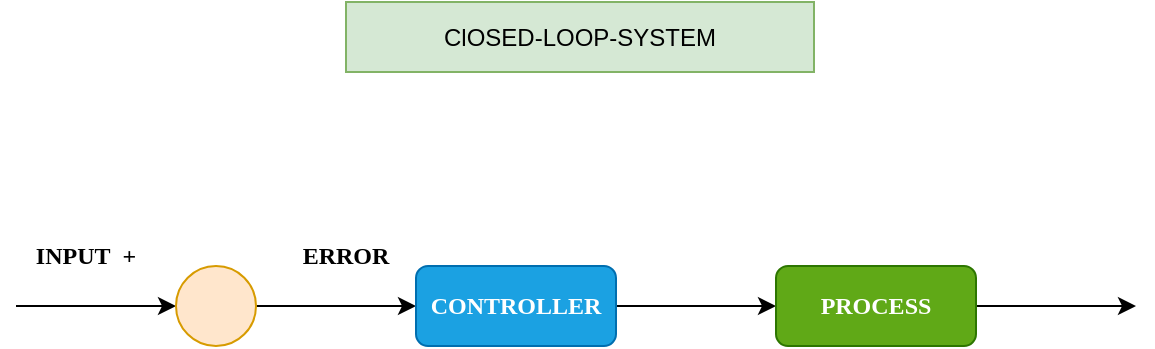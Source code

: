 <mxfile version="20.8.5" type="github">
  <diagram id="C5RBs43oDa-KdzZeNtuy" name="Page-1">
    <mxGraphModel dx="1064" dy="1716" grid="1" gridSize="10" guides="1" tooltips="1" connect="1" arrows="1" fold="1" page="1" pageScale="1" pageWidth="827" pageHeight="1169" math="0" shadow="0">
      <root>
        <mxCell id="WIyWlLk6GJQsqaUBKTNV-0" />
        <mxCell id="WIyWlLk6GJQsqaUBKTNV-1" parent="WIyWlLk6GJQsqaUBKTNV-0" />
        <mxCell id="mh1vXI5inr4Wv4df_WpW-0" value="ClOSED-LOOP-SYSTEM" style="rounded=0;whiteSpace=wrap;html=1;fillColor=#d5e8d4;strokeColor=#82b366;" vertex="1" parent="WIyWlLk6GJQsqaUBKTNV-1">
          <mxGeometry x="325" y="-52" width="234" height="35" as="geometry" />
        </mxCell>
        <mxCell id="mh1vXI5inr4Wv4df_WpW-1" value="" style="endArrow=classic;html=1;rounded=0;exitX=1;exitY=0.5;exitDx=0;exitDy=0;entryX=0;entryY=0.5;entryDx=0;entryDy=0;" edge="1" parent="WIyWlLk6GJQsqaUBKTNV-1" target="mh1vXI5inr4Wv4df_WpW-4">
          <mxGeometry width="50" height="50" relative="1" as="geometry">
            <mxPoint x="160" y="100" as="sourcePoint" />
            <mxPoint x="240" y="100" as="targetPoint" />
          </mxGeometry>
        </mxCell>
        <mxCell id="mh1vXI5inr4Wv4df_WpW-3" value="INPUT&amp;nbsp; +" style="text;html=1;strokeColor=none;fillColor=none;align=center;verticalAlign=middle;whiteSpace=wrap;rounded=0;fontFamily=Comic Sans MS;fontStyle=1" vertex="1" parent="WIyWlLk6GJQsqaUBKTNV-1">
          <mxGeometry x="160" y="60" width="70" height="30" as="geometry" />
        </mxCell>
        <mxCell id="mh1vXI5inr4Wv4df_WpW-8" style="edgeStyle=orthogonalEdgeStyle;rounded=0;orthogonalLoop=1;jettySize=auto;html=1;exitX=1;exitY=0.5;exitDx=0;exitDy=0;fontFamily=Comic Sans MS;" edge="1" parent="WIyWlLk6GJQsqaUBKTNV-1" source="mh1vXI5inr4Wv4df_WpW-4">
          <mxGeometry relative="1" as="geometry">
            <mxPoint x="360" y="100" as="targetPoint" />
          </mxGeometry>
        </mxCell>
        <mxCell id="mh1vXI5inr4Wv4df_WpW-4" value="" style="ellipse;whiteSpace=wrap;html=1;aspect=fixed;fontFamily=Comic Sans MS;fillColor=#ffe6cc;strokeColor=#d79b00;" vertex="1" parent="WIyWlLk6GJQsqaUBKTNV-1">
          <mxGeometry x="240" y="80" width="40" height="40" as="geometry" />
        </mxCell>
        <mxCell id="mh1vXI5inr4Wv4df_WpW-9" value="ERROR" style="text;html=1;strokeColor=none;fillColor=none;align=center;verticalAlign=middle;whiteSpace=wrap;rounded=0;fontFamily=Comic Sans MS;fontStyle=1" vertex="1" parent="WIyWlLk6GJQsqaUBKTNV-1">
          <mxGeometry x="290" y="60" width="70" height="30" as="geometry" />
        </mxCell>
        <mxCell id="mh1vXI5inr4Wv4df_WpW-14" style="edgeStyle=orthogonalEdgeStyle;rounded=0;orthogonalLoop=1;jettySize=auto;html=1;exitX=1;exitY=0.5;exitDx=0;exitDy=0;fontFamily=Comic Sans MS;" edge="1" parent="WIyWlLk6GJQsqaUBKTNV-1" source="mh1vXI5inr4Wv4df_WpW-12">
          <mxGeometry relative="1" as="geometry">
            <mxPoint x="540" y="100" as="targetPoint" />
          </mxGeometry>
        </mxCell>
        <mxCell id="mh1vXI5inr4Wv4df_WpW-12" value="&lt;b&gt;CONTROLLER&lt;/b&gt;" style="rounded=1;whiteSpace=wrap;html=1;fontFamily=Comic Sans MS;fillColor=#1ba1e2;fontColor=#ffffff;strokeColor=#006EAF;" vertex="1" parent="WIyWlLk6GJQsqaUBKTNV-1">
          <mxGeometry x="360" y="80" width="100" height="40" as="geometry" />
        </mxCell>
        <mxCell id="mh1vXI5inr4Wv4df_WpW-17" style="edgeStyle=orthogonalEdgeStyle;rounded=0;orthogonalLoop=1;jettySize=auto;html=1;exitX=1;exitY=0.5;exitDx=0;exitDy=0;fontFamily=Comic Sans MS;" edge="1" parent="WIyWlLk6GJQsqaUBKTNV-1" source="mh1vXI5inr4Wv4df_WpW-15">
          <mxGeometry relative="1" as="geometry">
            <mxPoint x="720" y="100" as="targetPoint" />
          </mxGeometry>
        </mxCell>
        <mxCell id="mh1vXI5inr4Wv4df_WpW-15" value="&lt;b&gt;PROCESS&lt;/b&gt;" style="rounded=1;whiteSpace=wrap;html=1;fontFamily=Comic Sans MS;fillColor=#60a917;fontColor=#ffffff;strokeColor=#2D7600;" vertex="1" parent="WIyWlLk6GJQsqaUBKTNV-1">
          <mxGeometry x="540" y="80" width="100" height="40" as="geometry" />
        </mxCell>
      </root>
    </mxGraphModel>
  </diagram>
</mxfile>
